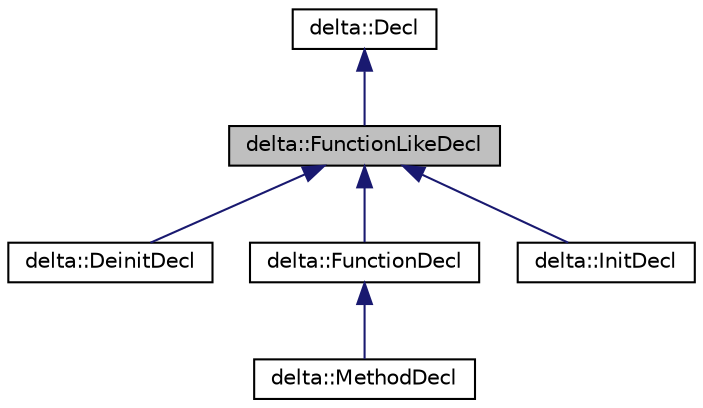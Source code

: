 digraph "delta::FunctionLikeDecl"
{
  edge [fontname="Helvetica",fontsize="10",labelfontname="Helvetica",labelfontsize="10"];
  node [fontname="Helvetica",fontsize="10",shape=record];
  Node0 [label="delta::FunctionLikeDecl",height=0.2,width=0.4,color="black", fillcolor="grey75", style="filled", fontcolor="black"];
  Node1 -> Node0 [dir="back",color="midnightblue",fontsize="10",style="solid",fontname="Helvetica"];
  Node1 [label="delta::Decl",height=0.2,width=0.4,color="black", fillcolor="white", style="filled",URL="$classdelta_1_1_decl.html"];
  Node0 -> Node2 [dir="back",color="midnightblue",fontsize="10",style="solid",fontname="Helvetica"];
  Node2 [label="delta::DeinitDecl",height=0.2,width=0.4,color="black", fillcolor="white", style="filled",URL="$classdelta_1_1_deinit_decl.html"];
  Node0 -> Node3 [dir="back",color="midnightblue",fontsize="10",style="solid",fontname="Helvetica"];
  Node3 [label="delta::FunctionDecl",height=0.2,width=0.4,color="black", fillcolor="white", style="filled",URL="$classdelta_1_1_function_decl.html"];
  Node3 -> Node4 [dir="back",color="midnightblue",fontsize="10",style="solid",fontname="Helvetica"];
  Node4 [label="delta::MethodDecl",height=0.2,width=0.4,color="black", fillcolor="white", style="filled",URL="$classdelta_1_1_method_decl.html"];
  Node0 -> Node5 [dir="back",color="midnightblue",fontsize="10",style="solid",fontname="Helvetica"];
  Node5 [label="delta::InitDecl",height=0.2,width=0.4,color="black", fillcolor="white", style="filled",URL="$classdelta_1_1_init_decl.html"];
}
